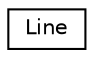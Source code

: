 digraph "Graphical Class Hierarchy"
{
 // LATEX_PDF_SIZE
  edge [fontname="Helvetica",fontsize="10",labelfontname="Helvetica",labelfontsize="10"];
  node [fontname="Helvetica",fontsize="10",shape=record];
  rankdir="LR";
  Node0 [label="Line",height=0.2,width=0.4,color="black", fillcolor="white", style="filled",URL="$structLine.html",tooltip=" "];
}

